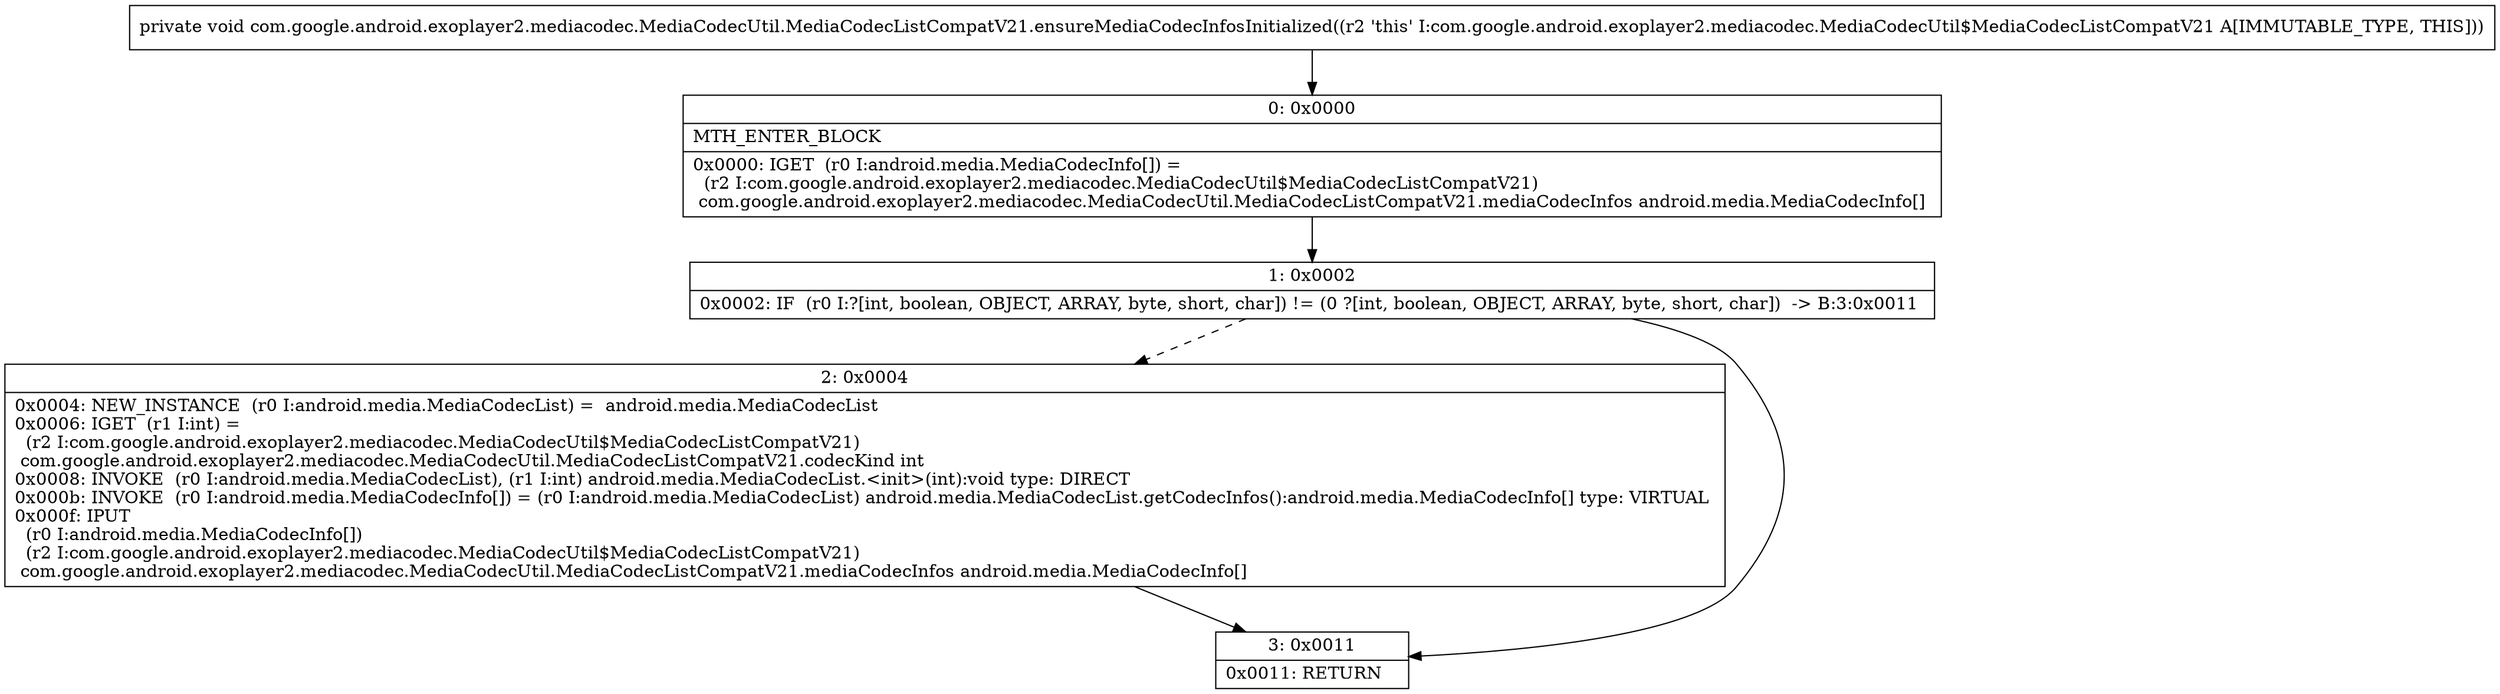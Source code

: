 digraph "CFG forcom.google.android.exoplayer2.mediacodec.MediaCodecUtil.MediaCodecListCompatV21.ensureMediaCodecInfosInitialized()V" {
Node_0 [shape=record,label="{0\:\ 0x0000|MTH_ENTER_BLOCK\l|0x0000: IGET  (r0 I:android.media.MediaCodecInfo[]) = \l  (r2 I:com.google.android.exoplayer2.mediacodec.MediaCodecUtil$MediaCodecListCompatV21)\l com.google.android.exoplayer2.mediacodec.MediaCodecUtil.MediaCodecListCompatV21.mediaCodecInfos android.media.MediaCodecInfo[] \l}"];
Node_1 [shape=record,label="{1\:\ 0x0002|0x0002: IF  (r0 I:?[int, boolean, OBJECT, ARRAY, byte, short, char]) != (0 ?[int, boolean, OBJECT, ARRAY, byte, short, char])  \-\> B:3:0x0011 \l}"];
Node_2 [shape=record,label="{2\:\ 0x0004|0x0004: NEW_INSTANCE  (r0 I:android.media.MediaCodecList) =  android.media.MediaCodecList \l0x0006: IGET  (r1 I:int) = \l  (r2 I:com.google.android.exoplayer2.mediacodec.MediaCodecUtil$MediaCodecListCompatV21)\l com.google.android.exoplayer2.mediacodec.MediaCodecUtil.MediaCodecListCompatV21.codecKind int \l0x0008: INVOKE  (r0 I:android.media.MediaCodecList), (r1 I:int) android.media.MediaCodecList.\<init\>(int):void type: DIRECT \l0x000b: INVOKE  (r0 I:android.media.MediaCodecInfo[]) = (r0 I:android.media.MediaCodecList) android.media.MediaCodecList.getCodecInfos():android.media.MediaCodecInfo[] type: VIRTUAL \l0x000f: IPUT  \l  (r0 I:android.media.MediaCodecInfo[])\l  (r2 I:com.google.android.exoplayer2.mediacodec.MediaCodecUtil$MediaCodecListCompatV21)\l com.google.android.exoplayer2.mediacodec.MediaCodecUtil.MediaCodecListCompatV21.mediaCodecInfos android.media.MediaCodecInfo[] \l}"];
Node_3 [shape=record,label="{3\:\ 0x0011|0x0011: RETURN   \l}"];
MethodNode[shape=record,label="{private void com.google.android.exoplayer2.mediacodec.MediaCodecUtil.MediaCodecListCompatV21.ensureMediaCodecInfosInitialized((r2 'this' I:com.google.android.exoplayer2.mediacodec.MediaCodecUtil$MediaCodecListCompatV21 A[IMMUTABLE_TYPE, THIS])) }"];
MethodNode -> Node_0;
Node_0 -> Node_1;
Node_1 -> Node_2[style=dashed];
Node_1 -> Node_3;
Node_2 -> Node_3;
}

